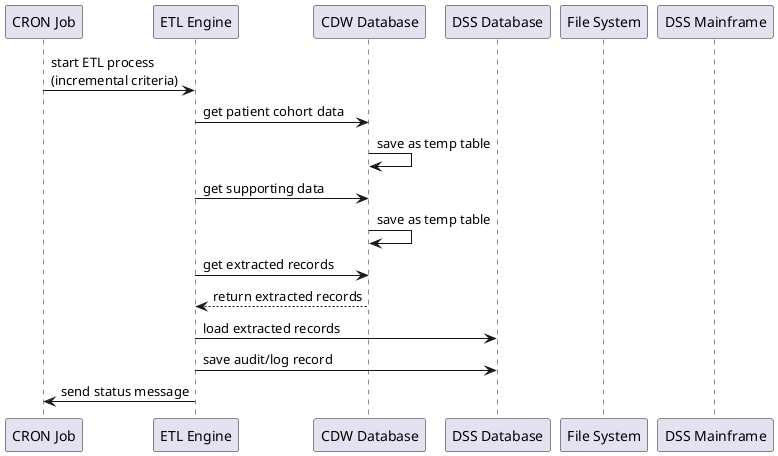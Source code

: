 @startuml

' ETL Workflow Sequence Diagram

participant   "CRON Job"       as CRN
participant   "ETL Engine"     as ETL
participant   "CDW Database"   as CDW
participant   "DSS Database"   as DDB
participant   "File System"    as FSY
participant   "DSS Mainframe"  as DMF

CRN ->  ETL : start ETL process\n(incremental criteria)
ETL ->  CDW : get patient cohort data
CDW ->  CDW : save as temp table
ETL ->  CDW : get supporting data
CDW ->  CDW : save as temp table
ETL ->  CDW : get extracted records
CDW --> ETL : return extracted records
ETL ->  DDB : load extracted records
ETL ->  DDB : save audit/log record
ETL ->  CRN : send status message

@enduml